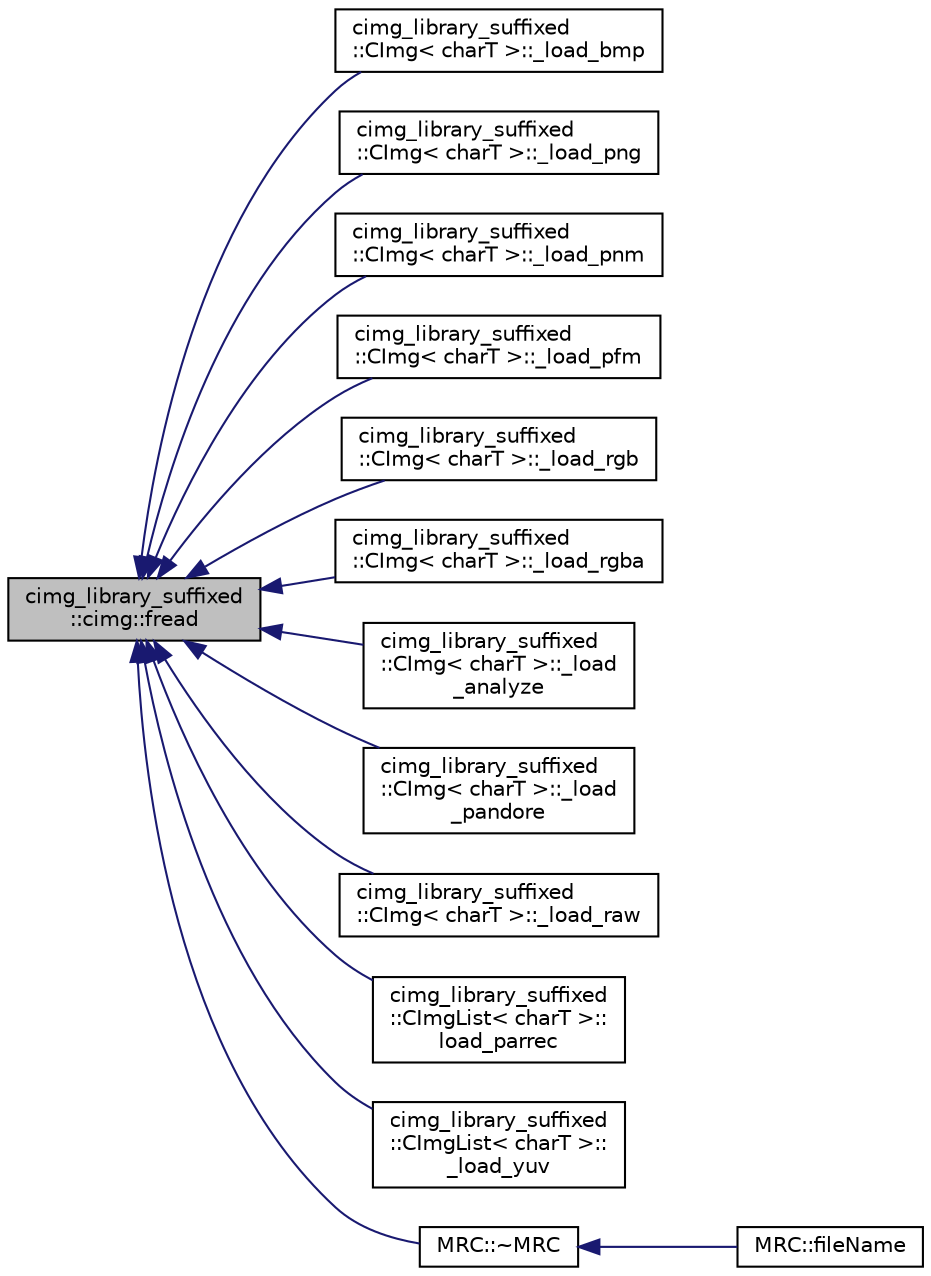 digraph "cimg_library_suffixed::cimg::fread"
{
  edge [fontname="Helvetica",fontsize="10",labelfontname="Helvetica",labelfontsize="10"];
  node [fontname="Helvetica",fontsize="10",shape=record];
  rankdir="LR";
  Node1676 [label="cimg_library_suffixed\l::cimg::fread",height=0.2,width=0.4,color="black", fillcolor="grey75", style="filled", fontcolor="black"];
  Node1676 -> Node1677 [dir="back",color="midnightblue",fontsize="10",style="solid",fontname="Helvetica"];
  Node1677 [label="cimg_library_suffixed\l::CImg\< charT \>::_load_bmp",height=0.2,width=0.4,color="black", fillcolor="white", style="filled",URL="$structcimg__library__suffixed_1_1_c_img.html#aa54db2f4c7251f0b2ec7e27c55f035ad"];
  Node1676 -> Node1678 [dir="back",color="midnightblue",fontsize="10",style="solid",fontname="Helvetica"];
  Node1678 [label="cimg_library_suffixed\l::CImg\< charT \>::_load_png",height=0.2,width=0.4,color="black", fillcolor="white", style="filled",URL="$structcimg__library__suffixed_1_1_c_img.html#a8cde6f74b600005d95497c4834a686b4"];
  Node1676 -> Node1679 [dir="back",color="midnightblue",fontsize="10",style="solid",fontname="Helvetica"];
  Node1679 [label="cimg_library_suffixed\l::CImg\< charT \>::_load_pnm",height=0.2,width=0.4,color="black", fillcolor="white", style="filled",URL="$structcimg__library__suffixed_1_1_c_img.html#a4ee4502761ce479392f2641211a5694f"];
  Node1676 -> Node1680 [dir="back",color="midnightblue",fontsize="10",style="solid",fontname="Helvetica"];
  Node1680 [label="cimg_library_suffixed\l::CImg\< charT \>::_load_pfm",height=0.2,width=0.4,color="black", fillcolor="white", style="filled",URL="$structcimg__library__suffixed_1_1_c_img.html#a0735cc3a6a6f0639ff34e98086cb7992"];
  Node1676 -> Node1681 [dir="back",color="midnightblue",fontsize="10",style="solid",fontname="Helvetica"];
  Node1681 [label="cimg_library_suffixed\l::CImg\< charT \>::_load_rgb",height=0.2,width=0.4,color="black", fillcolor="white", style="filled",URL="$structcimg__library__suffixed_1_1_c_img.html#a2f8efc3e31f3efd003fcde8a2663fe3c"];
  Node1676 -> Node1682 [dir="back",color="midnightblue",fontsize="10",style="solid",fontname="Helvetica"];
  Node1682 [label="cimg_library_suffixed\l::CImg\< charT \>::_load_rgba",height=0.2,width=0.4,color="black", fillcolor="white", style="filled",URL="$structcimg__library__suffixed_1_1_c_img.html#af69044fe2a359aa23435d1fffc16c382"];
  Node1676 -> Node1683 [dir="back",color="midnightblue",fontsize="10",style="solid",fontname="Helvetica"];
  Node1683 [label="cimg_library_suffixed\l::CImg\< charT \>::_load\l_analyze",height=0.2,width=0.4,color="black", fillcolor="white", style="filled",URL="$structcimg__library__suffixed_1_1_c_img.html#a01444df91267a5b4cb8105ac5886f12f"];
  Node1676 -> Node1684 [dir="back",color="midnightblue",fontsize="10",style="solid",fontname="Helvetica"];
  Node1684 [label="cimg_library_suffixed\l::CImg\< charT \>::_load\l_pandore",height=0.2,width=0.4,color="black", fillcolor="white", style="filled",URL="$structcimg__library__suffixed_1_1_c_img.html#abca75206a158250ae62f9f66e8da76c6"];
  Node1676 -> Node1685 [dir="back",color="midnightblue",fontsize="10",style="solid",fontname="Helvetica"];
  Node1685 [label="cimg_library_suffixed\l::CImg\< charT \>::_load_raw",height=0.2,width=0.4,color="black", fillcolor="white", style="filled",URL="$structcimg__library__suffixed_1_1_c_img.html#ac35f14b0a2ad7b9a7921a150c1056fd5"];
  Node1676 -> Node1686 [dir="back",color="midnightblue",fontsize="10",style="solid",fontname="Helvetica"];
  Node1686 [label="cimg_library_suffixed\l::CImgList\< charT \>::\lload_parrec",height=0.2,width=0.4,color="black", fillcolor="white", style="filled",URL="$structcimg__library__suffixed_1_1_c_img_list.html#affbfd21835dfd5c00fe98cc71c7760c2",tooltip="Load a list from a PAR/REC (Philips) file. "];
  Node1676 -> Node1687 [dir="back",color="midnightblue",fontsize="10",style="solid",fontname="Helvetica"];
  Node1687 [label="cimg_library_suffixed\l::CImgList\< charT \>::\l_load_yuv",height=0.2,width=0.4,color="black", fillcolor="white", style="filled",URL="$structcimg__library__suffixed_1_1_c_img_list.html#acdbd0db44c3746e62fb05c914c4fbb1f"];
  Node1676 -> Node1688 [dir="back",color="midnightblue",fontsize="10",style="solid",fontname="Helvetica"];
  Node1688 [label="MRC::~MRC",height=0.2,width=0.4,color="black", fillcolor="white", style="filled",URL="$class_m_r_c.html#a66caa183358483da3132577265d1766c"];
  Node1688 -> Node1689 [dir="back",color="midnightblue",fontsize="10",style="solid",fontname="Helvetica"];
  Node1689 [label="MRC::fileName",height=0.2,width=0.4,color="black", fillcolor="white", style="filled",URL="$class_m_r_c.html#a9f8886cbc2b54c73ca37468eba585624"];
}
